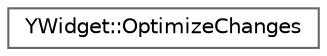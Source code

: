 digraph "Graphical Class Hierarchy"
{
 // LATEX_PDF_SIZE
  bgcolor="transparent";
  edge [fontname=Helvetica,fontsize=10,labelfontname=Helvetica,labelfontsize=10];
  node [fontname=Helvetica,fontsize=10,shape=box,height=0.2,width=0.4];
  rankdir="LR";
  Node0 [id="Node000000",label="YWidget::OptimizeChanges",height=0.2,width=0.4,color="grey40", fillcolor="white", style="filled",URL="$classYWidget_1_1OptimizeChanges.html",tooltip=" "];
}
